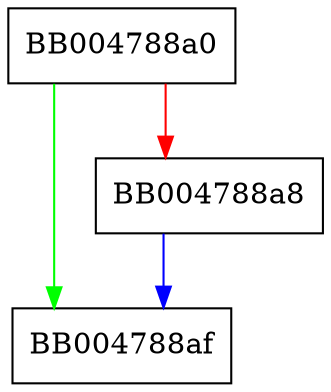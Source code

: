 digraph pqueue_pop {
  node [shape="box"];
  graph [splines=ortho];
  BB004788a0 -> BB004788af [color="green"];
  BB004788a0 -> BB004788a8 [color="red"];
  BB004788a8 -> BB004788af [color="blue"];
}